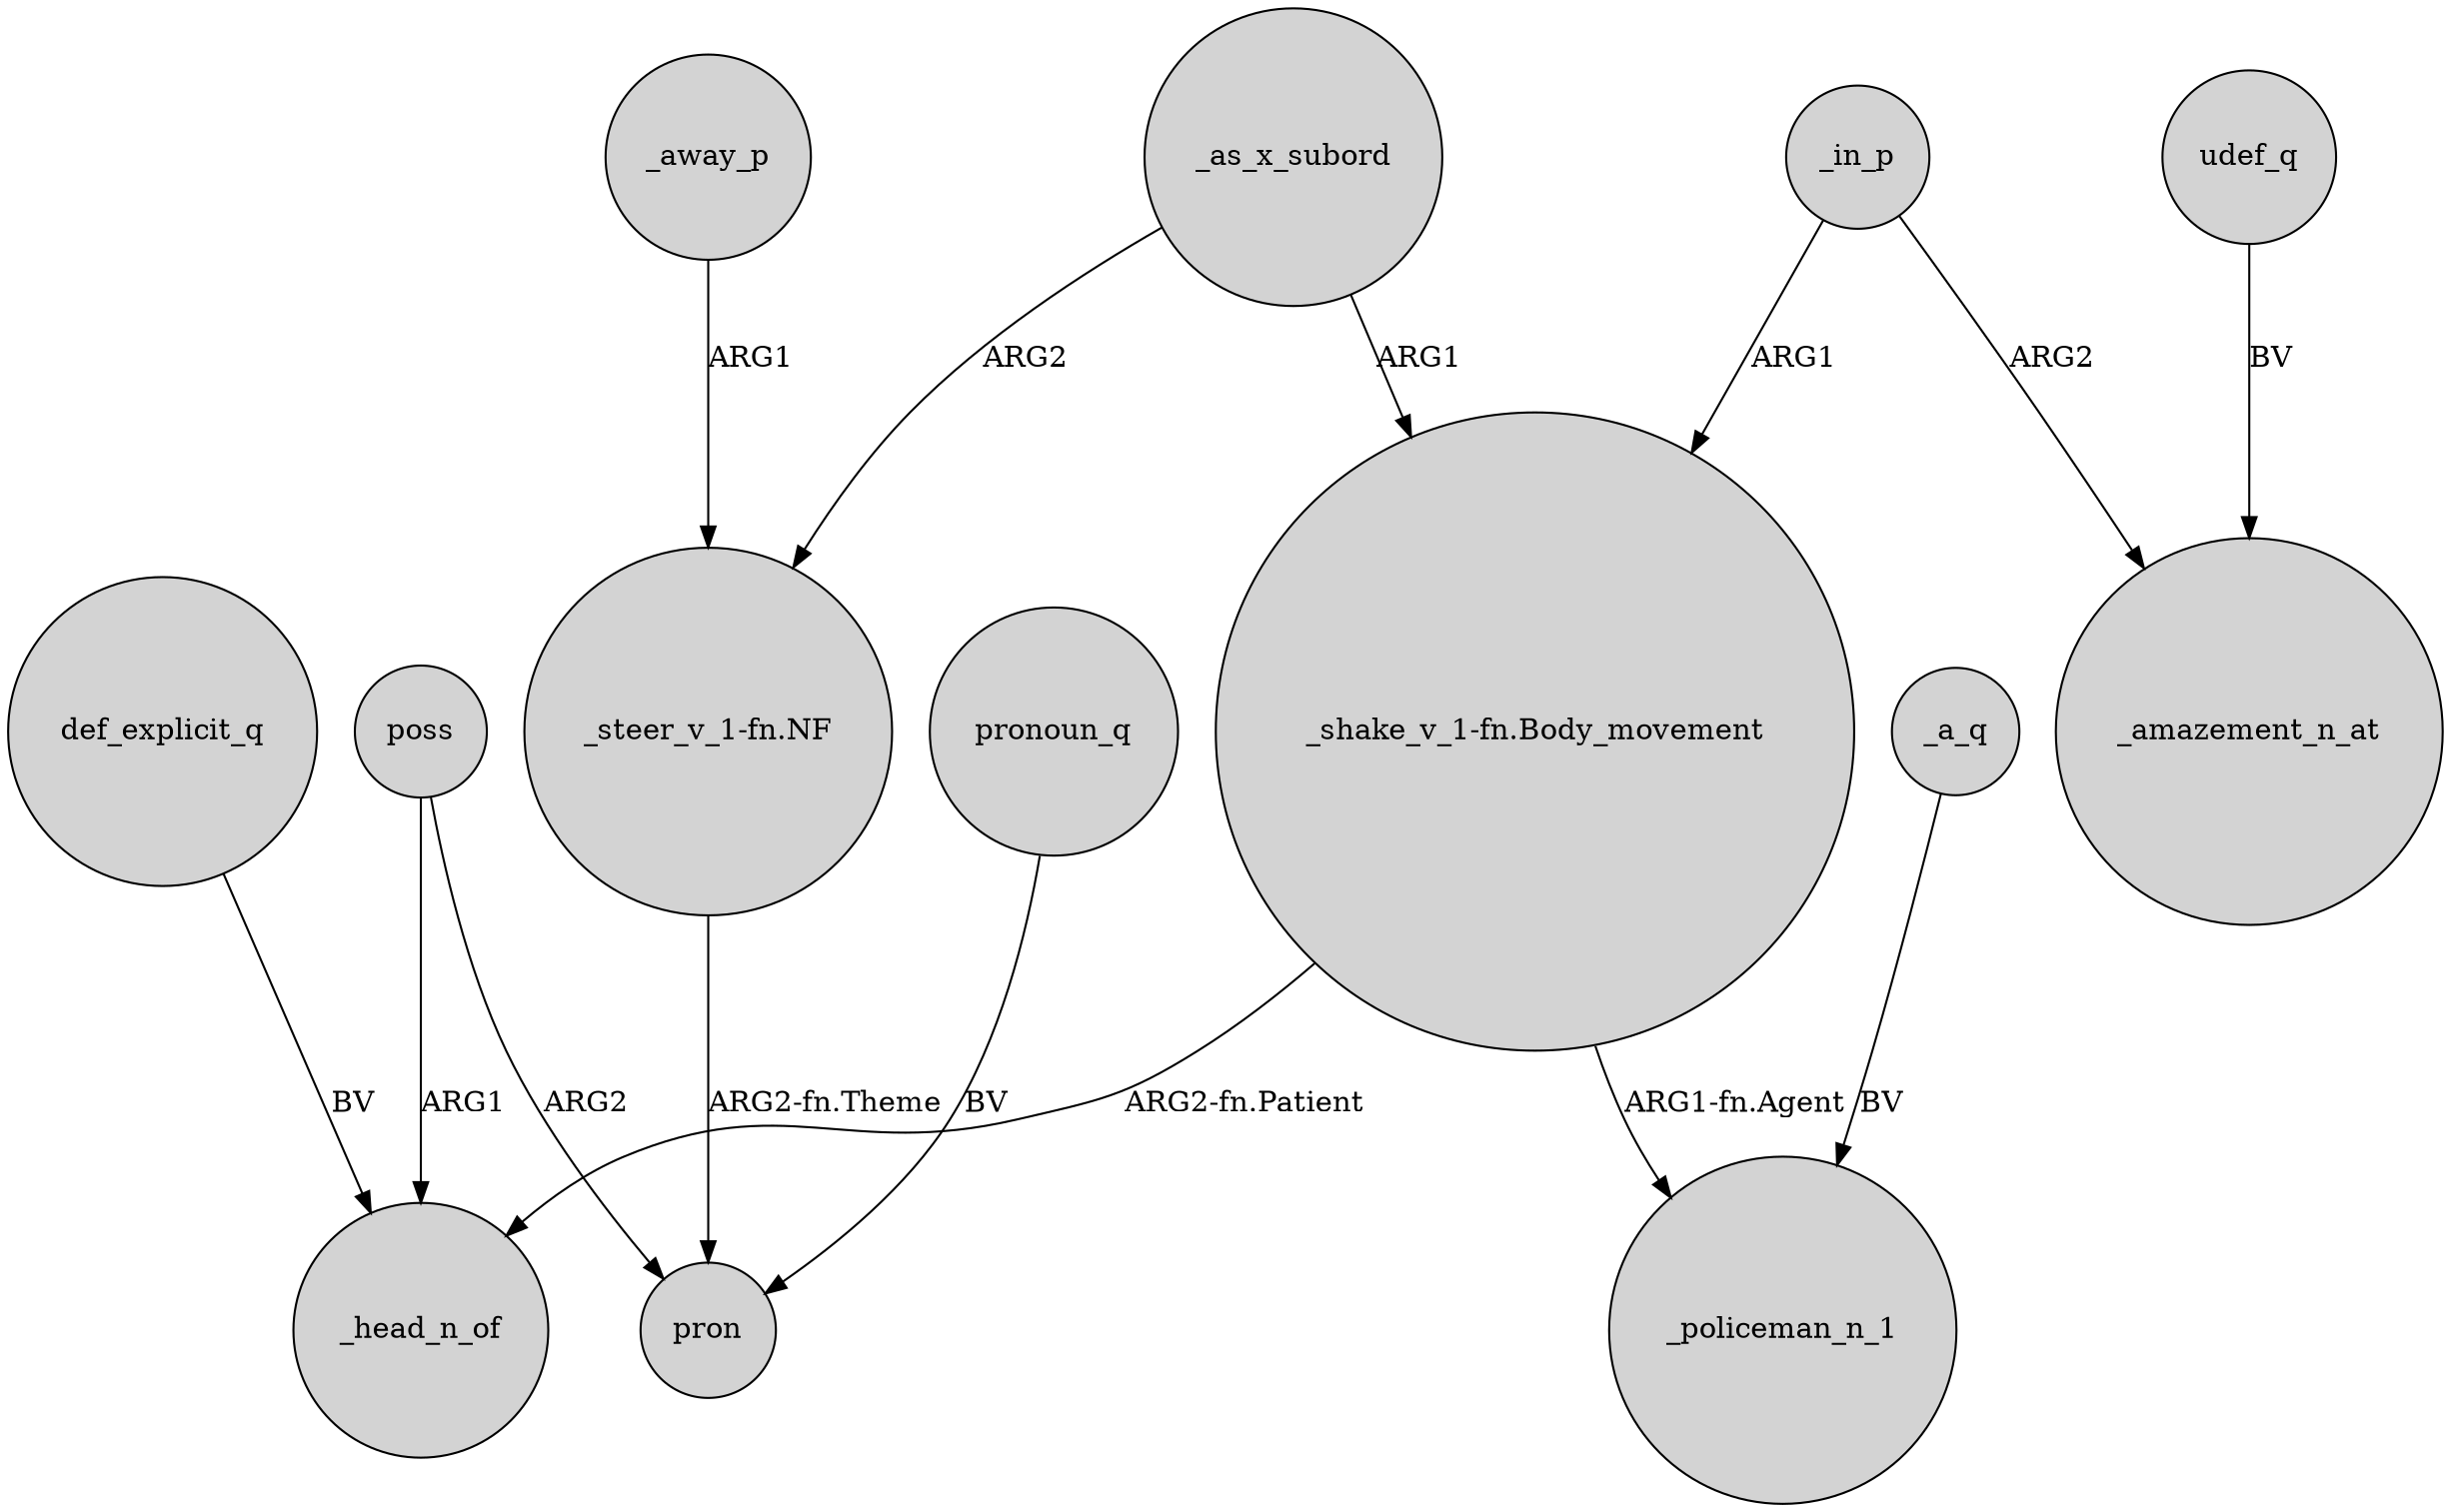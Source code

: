 digraph {
	node [shape=circle style=filled]
	def_explicit_q -> _head_n_of [label=BV]
	udef_q -> _amazement_n_at [label=BV]
	_as_x_subord -> "_steer_v_1-fn.NF" [label=ARG2]
	_away_p -> "_steer_v_1-fn.NF" [label=ARG1]
	_a_q -> _policeman_n_1 [label=BV]
	poss -> _head_n_of [label=ARG1]
	"_steer_v_1-fn.NF" -> pron [label="ARG2-fn.Theme"]
	poss -> pron [label=ARG2]
	_in_p -> _amazement_n_at [label=ARG2]
	_in_p -> "_shake_v_1-fn.Body_movement" [label=ARG1]
	"_shake_v_1-fn.Body_movement" -> _policeman_n_1 [label="ARG1-fn.Agent"]
	_as_x_subord -> "_shake_v_1-fn.Body_movement" [label=ARG1]
	"_shake_v_1-fn.Body_movement" -> _head_n_of [label="ARG2-fn.Patient"]
	pronoun_q -> pron [label=BV]
}
